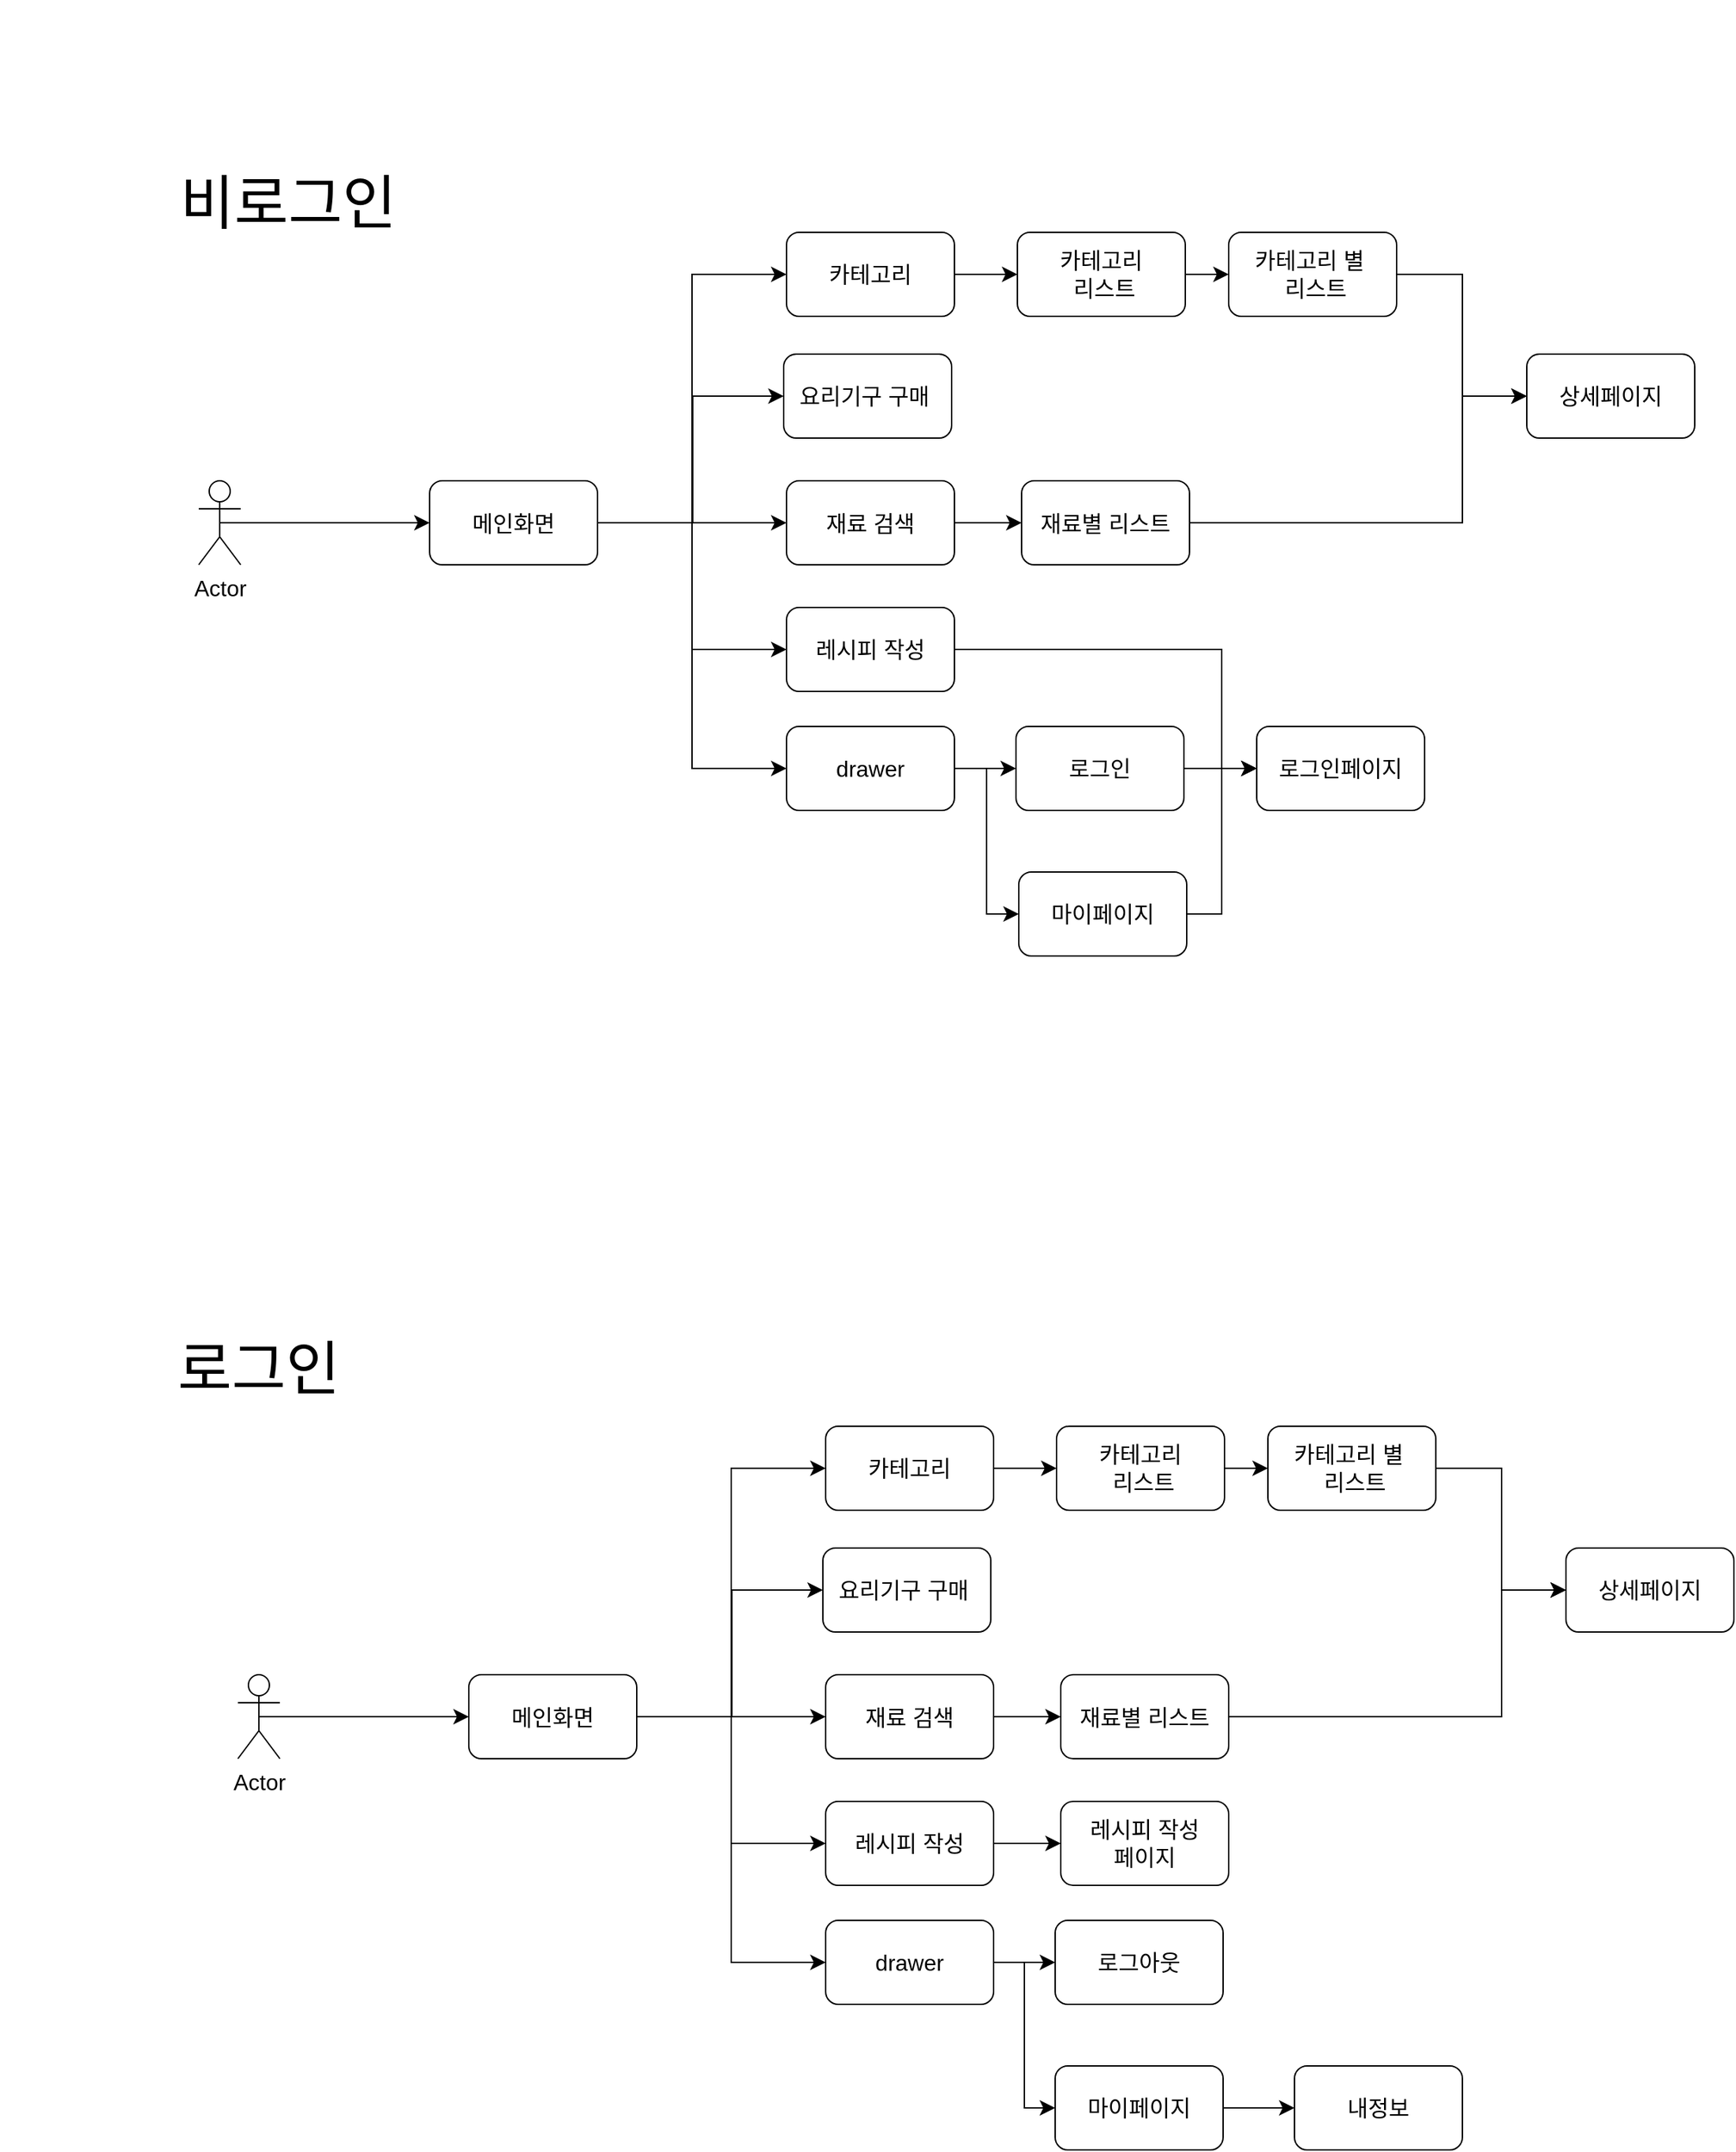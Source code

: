 <mxfile version="21.7.4" type="device">
  <diagram name="페이지-1" id="iwLooRadtHO6xEn8P8Ku">
    <mxGraphModel dx="4497" dy="2800" grid="0" gridSize="10" guides="1" tooltips="1" connect="1" arrows="1" fold="1" page="0" pageScale="1" pageWidth="827" pageHeight="1169" math="0" shadow="0">
      <root>
        <mxCell id="0" />
        <mxCell id="1" parent="0" />
        <mxCell id="E8r4IcUr0whJtbiXx9n1-1" value="Actor" style="shape=umlActor;verticalLabelPosition=bottom;verticalAlign=top;html=1;outlineConnect=0;fontSize=16;" vertex="1" parent="1">
          <mxGeometry x="-181" y="269.5" width="30" height="60" as="geometry" />
        </mxCell>
        <mxCell id="E8r4IcUr0whJtbiXx9n1-34" style="edgeStyle=orthogonalEdgeStyle;rounded=0;orthogonalLoop=1;jettySize=auto;html=1;entryX=0;entryY=0.5;entryDx=0;entryDy=0;fontSize=12;startSize=8;endSize=8;exitX=1;exitY=0.5;exitDx=0;exitDy=0;" edge="1" parent="1" source="E8r4IcUr0whJtbiXx9n1-2" target="E8r4IcUr0whJtbiXx9n1-16">
          <mxGeometry relative="1" as="geometry" />
        </mxCell>
        <mxCell id="E8r4IcUr0whJtbiXx9n1-35" style="edgeStyle=orthogonalEdgeStyle;rounded=0;orthogonalLoop=1;jettySize=auto;html=1;entryX=0;entryY=0.5;entryDx=0;entryDy=0;fontSize=12;startSize=8;endSize=8;exitX=1;exitY=0.5;exitDx=0;exitDy=0;" edge="1" parent="1" source="E8r4IcUr0whJtbiXx9n1-2" target="E8r4IcUr0whJtbiXx9n1-13">
          <mxGeometry relative="1" as="geometry">
            <Array as="points">
              <mxPoint x="172" y="299" />
              <mxPoint x="172" y="209" />
            </Array>
          </mxGeometry>
        </mxCell>
        <mxCell id="E8r4IcUr0whJtbiXx9n1-36" style="edgeStyle=none;curved=1;rounded=0;orthogonalLoop=1;jettySize=auto;html=1;entryX=0;entryY=0.5;entryDx=0;entryDy=0;fontSize=12;startSize=8;endSize=8;" edge="1" parent="1" source="E8r4IcUr0whJtbiXx9n1-2" target="E8r4IcUr0whJtbiXx9n1-18">
          <mxGeometry relative="1" as="geometry" />
        </mxCell>
        <mxCell id="E8r4IcUr0whJtbiXx9n1-37" style="edgeStyle=orthogonalEdgeStyle;rounded=0;orthogonalLoop=1;jettySize=auto;html=1;entryX=0;entryY=0.5;entryDx=0;entryDy=0;fontSize=12;startSize=8;endSize=8;exitX=1;exitY=0.5;exitDx=0;exitDy=0;" edge="1" parent="1" source="E8r4IcUr0whJtbiXx9n1-2" target="E8r4IcUr0whJtbiXx9n1-9">
          <mxGeometry relative="1" as="geometry" />
        </mxCell>
        <mxCell id="E8r4IcUr0whJtbiXx9n1-39" style="edgeStyle=orthogonalEdgeStyle;rounded=0;orthogonalLoop=1;jettySize=auto;html=1;entryX=0;entryY=0.5;entryDx=0;entryDy=0;fontSize=12;startSize=8;endSize=8;exitX=1;exitY=0.5;exitDx=0;exitDy=0;" edge="1" parent="1" source="E8r4IcUr0whJtbiXx9n1-2" target="E8r4IcUr0whJtbiXx9n1-10">
          <mxGeometry relative="1" as="geometry" />
        </mxCell>
        <mxCell id="E8r4IcUr0whJtbiXx9n1-2" value="메인화면" style="rounded=1;whiteSpace=wrap;html=1;fontSize=16;" vertex="1" parent="1">
          <mxGeometry x="-16" y="269.5" width="120" height="60" as="geometry" />
        </mxCell>
        <mxCell id="E8r4IcUr0whJtbiXx9n1-38" style="edgeStyle=orthogonalEdgeStyle;rounded=0;orthogonalLoop=1;jettySize=auto;html=1;entryX=0;entryY=0.5;entryDx=0;entryDy=0;fontSize=12;startSize=8;endSize=8;" edge="1" parent="1" source="E8r4IcUr0whJtbiXx9n1-9" target="E8r4IcUr0whJtbiXx9n1-28">
          <mxGeometry relative="1" as="geometry">
            <Array as="points">
              <mxPoint x="550" y="390" />
              <mxPoint x="550" y="475" />
            </Array>
          </mxGeometry>
        </mxCell>
        <mxCell id="E8r4IcUr0whJtbiXx9n1-9" value="레시피 작성" style="rounded=1;whiteSpace=wrap;html=1;fontSize=16;" vertex="1" parent="1">
          <mxGeometry x="239" y="360" width="120" height="60" as="geometry" />
        </mxCell>
        <mxCell id="E8r4IcUr0whJtbiXx9n1-26" style="edgeStyle=none;curved=1;rounded=0;orthogonalLoop=1;jettySize=auto;html=1;entryX=0;entryY=0.5;entryDx=0;entryDy=0;fontSize=12;startSize=8;endSize=8;" edge="1" parent="1" source="E8r4IcUr0whJtbiXx9n1-10" target="E8r4IcUr0whJtbiXx9n1-11">
          <mxGeometry relative="1" as="geometry" />
        </mxCell>
        <mxCell id="E8r4IcUr0whJtbiXx9n1-27" style="edgeStyle=orthogonalEdgeStyle;rounded=0;orthogonalLoop=1;jettySize=auto;html=1;entryX=0;entryY=0.5;entryDx=0;entryDy=0;fontSize=12;startSize=8;endSize=8;exitX=1;exitY=0.5;exitDx=0;exitDy=0;" edge="1" parent="1" source="E8r4IcUr0whJtbiXx9n1-10" target="E8r4IcUr0whJtbiXx9n1-12">
          <mxGeometry relative="1" as="geometry" />
        </mxCell>
        <mxCell id="E8r4IcUr0whJtbiXx9n1-10" value="drawer" style="rounded=1;whiteSpace=wrap;html=1;fontSize=16;" vertex="1" parent="1">
          <mxGeometry x="239" y="445" width="120" height="60" as="geometry" />
        </mxCell>
        <mxCell id="E8r4IcUr0whJtbiXx9n1-29" style="edgeStyle=none;curved=1;rounded=0;orthogonalLoop=1;jettySize=auto;html=1;entryX=0;entryY=0.5;entryDx=0;entryDy=0;fontSize=12;startSize=8;endSize=8;" edge="1" parent="1" source="E8r4IcUr0whJtbiXx9n1-11" target="E8r4IcUr0whJtbiXx9n1-28">
          <mxGeometry relative="1" as="geometry" />
        </mxCell>
        <mxCell id="E8r4IcUr0whJtbiXx9n1-11" value="로그인" style="rounded=1;whiteSpace=wrap;html=1;fontSize=16;" vertex="1" parent="1">
          <mxGeometry x="403" y="445" width="120" height="60" as="geometry" />
        </mxCell>
        <mxCell id="E8r4IcUr0whJtbiXx9n1-30" style="edgeStyle=orthogonalEdgeStyle;rounded=0;orthogonalLoop=1;jettySize=auto;html=1;entryX=0;entryY=0.5;entryDx=0;entryDy=0;fontSize=12;startSize=8;endSize=8;" edge="1" parent="1" source="E8r4IcUr0whJtbiXx9n1-12" target="E8r4IcUr0whJtbiXx9n1-28">
          <mxGeometry relative="1" as="geometry" />
        </mxCell>
        <mxCell id="E8r4IcUr0whJtbiXx9n1-12" value="마이페이지" style="rounded=1;whiteSpace=wrap;html=1;fontSize=16;" vertex="1" parent="1">
          <mxGeometry x="405" y="549" width="120" height="60" as="geometry" />
        </mxCell>
        <mxCell id="E8r4IcUr0whJtbiXx9n1-13" value="요리기구 구매&amp;nbsp;" style="rounded=1;whiteSpace=wrap;html=1;fontSize=16;" vertex="1" parent="1">
          <mxGeometry x="237" y="179" width="120" height="60" as="geometry" />
        </mxCell>
        <mxCell id="E8r4IcUr0whJtbiXx9n1-14" style="edgeStyle=none;curved=1;rounded=0;orthogonalLoop=1;jettySize=auto;html=1;exitX=0.5;exitY=0.5;exitDx=0;exitDy=0;exitPerimeter=0;fontSize=12;startSize=8;endSize=8;entryX=0;entryY=0.5;entryDx=0;entryDy=0;" edge="1" parent="1" source="E8r4IcUr0whJtbiXx9n1-1" target="E8r4IcUr0whJtbiXx9n1-2">
          <mxGeometry relative="1" as="geometry" />
        </mxCell>
        <mxCell id="E8r4IcUr0whJtbiXx9n1-22" style="edgeStyle=none;curved=1;rounded=0;orthogonalLoop=1;jettySize=auto;html=1;entryX=0;entryY=0.5;entryDx=0;entryDy=0;fontSize=12;startSize=8;endSize=8;" edge="1" parent="1" source="E8r4IcUr0whJtbiXx9n1-16" target="E8r4IcUr0whJtbiXx9n1-17">
          <mxGeometry relative="1" as="geometry" />
        </mxCell>
        <mxCell id="E8r4IcUr0whJtbiXx9n1-16" value="카테고리" style="rounded=1;whiteSpace=wrap;html=1;fontSize=16;" vertex="1" parent="1">
          <mxGeometry x="239" y="92" width="120" height="60" as="geometry" />
        </mxCell>
        <mxCell id="E8r4IcUr0whJtbiXx9n1-32" style="edgeStyle=none;curved=1;rounded=0;orthogonalLoop=1;jettySize=auto;html=1;entryX=0;entryY=0.5;entryDx=0;entryDy=0;fontSize=12;startSize=8;endSize=8;" edge="1" parent="1" source="E8r4IcUr0whJtbiXx9n1-17" target="E8r4IcUr0whJtbiXx9n1-31">
          <mxGeometry relative="1" as="geometry" />
        </mxCell>
        <mxCell id="E8r4IcUr0whJtbiXx9n1-17" value="카테고리&lt;br&gt;&amp;nbsp;리스트" style="rounded=1;whiteSpace=wrap;html=1;fontSize=16;" vertex="1" parent="1">
          <mxGeometry x="404" y="92" width="120" height="60" as="geometry" />
        </mxCell>
        <mxCell id="E8r4IcUr0whJtbiXx9n1-25" style="edgeStyle=none;curved=1;rounded=0;orthogonalLoop=1;jettySize=auto;html=1;entryX=0;entryY=0.5;entryDx=0;entryDy=0;fontSize=12;startSize=8;endSize=8;exitX=1;exitY=0.5;exitDx=0;exitDy=0;" edge="1" parent="1" source="E8r4IcUr0whJtbiXx9n1-18" target="E8r4IcUr0whJtbiXx9n1-21">
          <mxGeometry relative="1" as="geometry" />
        </mxCell>
        <mxCell id="E8r4IcUr0whJtbiXx9n1-18" value="재료 검색" style="rounded=1;whiteSpace=wrap;html=1;fontSize=16;" vertex="1" parent="1">
          <mxGeometry x="239" y="269.5" width="120" height="60" as="geometry" />
        </mxCell>
        <mxCell id="E8r4IcUr0whJtbiXx9n1-20" value="상세페이지" style="rounded=1;whiteSpace=wrap;html=1;fontSize=16;" vertex="1" parent="1">
          <mxGeometry x="768" y="179" width="120" height="60" as="geometry" />
        </mxCell>
        <mxCell id="E8r4IcUr0whJtbiXx9n1-24" style="edgeStyle=orthogonalEdgeStyle;rounded=0;orthogonalLoop=1;jettySize=auto;html=1;entryX=0;entryY=0.5;entryDx=0;entryDy=0;fontSize=12;startSize=8;endSize=8;" edge="1" parent="1" source="E8r4IcUr0whJtbiXx9n1-21" target="E8r4IcUr0whJtbiXx9n1-20">
          <mxGeometry relative="1" as="geometry">
            <Array as="points">
              <mxPoint x="722" y="300" />
              <mxPoint x="722" y="209" />
            </Array>
          </mxGeometry>
        </mxCell>
        <mxCell id="E8r4IcUr0whJtbiXx9n1-21" value="재료별 리스트" style="rounded=1;whiteSpace=wrap;html=1;fontSize=16;" vertex="1" parent="1">
          <mxGeometry x="407" y="269.5" width="120" height="60" as="geometry" />
        </mxCell>
        <mxCell id="E8r4IcUr0whJtbiXx9n1-28" value="로그인페이지" style="rounded=1;whiteSpace=wrap;html=1;fontSize=16;" vertex="1" parent="1">
          <mxGeometry x="575" y="445" width="120" height="60" as="geometry" />
        </mxCell>
        <mxCell id="E8r4IcUr0whJtbiXx9n1-33" style="edgeStyle=orthogonalEdgeStyle;rounded=0;orthogonalLoop=1;jettySize=auto;html=1;exitX=1;exitY=0.5;exitDx=0;exitDy=0;entryX=0;entryY=0.5;entryDx=0;entryDy=0;fontSize=12;startSize=8;endSize=8;" edge="1" parent="1" source="E8r4IcUr0whJtbiXx9n1-31" target="E8r4IcUr0whJtbiXx9n1-20">
          <mxGeometry relative="1" as="geometry">
            <Array as="points">
              <mxPoint x="722" y="122" />
              <mxPoint x="722" y="209" />
            </Array>
          </mxGeometry>
        </mxCell>
        <mxCell id="E8r4IcUr0whJtbiXx9n1-31" value="카테고리 별&amp;nbsp;&lt;br&gt;&amp;nbsp;리스트" style="rounded=1;whiteSpace=wrap;html=1;fontSize=16;" vertex="1" parent="1">
          <mxGeometry x="555" y="92" width="120" height="60" as="geometry" />
        </mxCell>
        <mxCell id="E8r4IcUr0whJtbiXx9n1-40" value="Actor" style="shape=umlActor;verticalLabelPosition=bottom;verticalAlign=top;html=1;outlineConnect=0;fontSize=16;" vertex="1" parent="1">
          <mxGeometry x="-153" y="1122.5" width="30" height="60" as="geometry" />
        </mxCell>
        <mxCell id="E8r4IcUr0whJtbiXx9n1-41" style="edgeStyle=orthogonalEdgeStyle;rounded=0;orthogonalLoop=1;jettySize=auto;html=1;entryX=0;entryY=0.5;entryDx=0;entryDy=0;fontSize=12;startSize=8;endSize=8;exitX=1;exitY=0.5;exitDx=0;exitDy=0;" edge="1" parent="1" source="E8r4IcUr0whJtbiXx9n1-46" target="E8r4IcUr0whJtbiXx9n1-59">
          <mxGeometry relative="1" as="geometry" />
        </mxCell>
        <mxCell id="E8r4IcUr0whJtbiXx9n1-42" style="edgeStyle=orthogonalEdgeStyle;rounded=0;orthogonalLoop=1;jettySize=auto;html=1;entryX=0;entryY=0.5;entryDx=0;entryDy=0;fontSize=12;startSize=8;endSize=8;exitX=1;exitY=0.5;exitDx=0;exitDy=0;" edge="1" parent="1" source="E8r4IcUr0whJtbiXx9n1-46" target="E8r4IcUr0whJtbiXx9n1-56">
          <mxGeometry relative="1" as="geometry">
            <Array as="points">
              <mxPoint x="200" y="1152" />
              <mxPoint x="200" y="1062" />
            </Array>
          </mxGeometry>
        </mxCell>
        <mxCell id="E8r4IcUr0whJtbiXx9n1-43" style="edgeStyle=none;curved=1;rounded=0;orthogonalLoop=1;jettySize=auto;html=1;entryX=0;entryY=0.5;entryDx=0;entryDy=0;fontSize=12;startSize=8;endSize=8;" edge="1" parent="1" source="E8r4IcUr0whJtbiXx9n1-46" target="E8r4IcUr0whJtbiXx9n1-63">
          <mxGeometry relative="1" as="geometry" />
        </mxCell>
        <mxCell id="E8r4IcUr0whJtbiXx9n1-44" style="edgeStyle=orthogonalEdgeStyle;rounded=0;orthogonalLoop=1;jettySize=auto;html=1;entryX=0;entryY=0.5;entryDx=0;entryDy=0;fontSize=12;startSize=8;endSize=8;exitX=1;exitY=0.5;exitDx=0;exitDy=0;" edge="1" parent="1" source="E8r4IcUr0whJtbiXx9n1-46" target="E8r4IcUr0whJtbiXx9n1-48">
          <mxGeometry relative="1" as="geometry" />
        </mxCell>
        <mxCell id="E8r4IcUr0whJtbiXx9n1-45" style="edgeStyle=orthogonalEdgeStyle;rounded=0;orthogonalLoop=1;jettySize=auto;html=1;entryX=0;entryY=0.5;entryDx=0;entryDy=0;fontSize=12;startSize=8;endSize=8;exitX=1;exitY=0.5;exitDx=0;exitDy=0;" edge="1" parent="1" source="E8r4IcUr0whJtbiXx9n1-46" target="E8r4IcUr0whJtbiXx9n1-51">
          <mxGeometry relative="1" as="geometry" />
        </mxCell>
        <mxCell id="E8r4IcUr0whJtbiXx9n1-46" value="메인화면" style="rounded=1;whiteSpace=wrap;html=1;fontSize=16;" vertex="1" parent="1">
          <mxGeometry x="12" y="1122.5" width="120" height="60" as="geometry" />
        </mxCell>
        <mxCell id="E8r4IcUr0whJtbiXx9n1-77" style="edgeStyle=none;curved=1;rounded=0;orthogonalLoop=1;jettySize=auto;html=1;entryX=0;entryY=0.5;entryDx=0;entryDy=0;fontSize=12;startSize=8;endSize=8;" edge="1" parent="1" source="E8r4IcUr0whJtbiXx9n1-48" target="E8r4IcUr0whJtbiXx9n1-73">
          <mxGeometry relative="1" as="geometry" />
        </mxCell>
        <mxCell id="E8r4IcUr0whJtbiXx9n1-48" value="레시피 작성" style="rounded=1;whiteSpace=wrap;html=1;fontSize=16;" vertex="1" parent="1">
          <mxGeometry x="267" y="1213" width="120" height="60" as="geometry" />
        </mxCell>
        <mxCell id="E8r4IcUr0whJtbiXx9n1-49" style="edgeStyle=none;curved=1;rounded=0;orthogonalLoop=1;jettySize=auto;html=1;entryX=0;entryY=0.5;entryDx=0;entryDy=0;fontSize=12;startSize=8;endSize=8;" edge="1" parent="1" source="E8r4IcUr0whJtbiXx9n1-51" target="E8r4IcUr0whJtbiXx9n1-53">
          <mxGeometry relative="1" as="geometry" />
        </mxCell>
        <mxCell id="E8r4IcUr0whJtbiXx9n1-72" style="edgeStyle=orthogonalEdgeStyle;rounded=0;orthogonalLoop=1;jettySize=auto;html=1;entryX=0;entryY=0.5;entryDx=0;entryDy=0;fontSize=12;startSize=8;endSize=8;exitX=1;exitY=0.5;exitDx=0;exitDy=0;" edge="1" parent="1" source="E8r4IcUr0whJtbiXx9n1-51" target="E8r4IcUr0whJtbiXx9n1-55">
          <mxGeometry relative="1" as="geometry" />
        </mxCell>
        <mxCell id="E8r4IcUr0whJtbiXx9n1-51" value="drawer" style="rounded=1;whiteSpace=wrap;html=1;fontSize=16;" vertex="1" parent="1">
          <mxGeometry x="267" y="1298" width="120" height="60" as="geometry" />
        </mxCell>
        <mxCell id="E8r4IcUr0whJtbiXx9n1-53" value="로그아웃" style="rounded=1;whiteSpace=wrap;html=1;fontSize=16;" vertex="1" parent="1">
          <mxGeometry x="431" y="1298" width="120" height="60" as="geometry" />
        </mxCell>
        <mxCell id="E8r4IcUr0whJtbiXx9n1-76" style="edgeStyle=none;curved=1;rounded=0;orthogonalLoop=1;jettySize=auto;html=1;entryX=0;entryY=0.5;entryDx=0;entryDy=0;fontSize=12;startSize=8;endSize=8;" edge="1" parent="1" source="E8r4IcUr0whJtbiXx9n1-55" target="E8r4IcUr0whJtbiXx9n1-74">
          <mxGeometry relative="1" as="geometry" />
        </mxCell>
        <mxCell id="E8r4IcUr0whJtbiXx9n1-55" value="마이페이지" style="rounded=1;whiteSpace=wrap;html=1;fontSize=16;" vertex="1" parent="1">
          <mxGeometry x="431" y="1402" width="120" height="60" as="geometry" />
        </mxCell>
        <mxCell id="E8r4IcUr0whJtbiXx9n1-56" value="요리기구 구매&amp;nbsp;" style="rounded=1;whiteSpace=wrap;html=1;fontSize=16;" vertex="1" parent="1">
          <mxGeometry x="265" y="1032" width="120" height="60" as="geometry" />
        </mxCell>
        <mxCell id="E8r4IcUr0whJtbiXx9n1-57" style="edgeStyle=none;curved=1;rounded=0;orthogonalLoop=1;jettySize=auto;html=1;exitX=0.5;exitY=0.5;exitDx=0;exitDy=0;exitPerimeter=0;fontSize=12;startSize=8;endSize=8;entryX=0;entryY=0.5;entryDx=0;entryDy=0;" edge="1" parent="1" source="E8r4IcUr0whJtbiXx9n1-40" target="E8r4IcUr0whJtbiXx9n1-46">
          <mxGeometry relative="1" as="geometry" />
        </mxCell>
        <mxCell id="E8r4IcUr0whJtbiXx9n1-58" style="edgeStyle=none;curved=1;rounded=0;orthogonalLoop=1;jettySize=auto;html=1;entryX=0;entryY=0.5;entryDx=0;entryDy=0;fontSize=12;startSize=8;endSize=8;" edge="1" parent="1" source="E8r4IcUr0whJtbiXx9n1-59" target="E8r4IcUr0whJtbiXx9n1-61">
          <mxGeometry relative="1" as="geometry" />
        </mxCell>
        <mxCell id="E8r4IcUr0whJtbiXx9n1-59" value="카테고리" style="rounded=1;whiteSpace=wrap;html=1;fontSize=16;" vertex="1" parent="1">
          <mxGeometry x="267" y="945" width="120" height="60" as="geometry" />
        </mxCell>
        <mxCell id="E8r4IcUr0whJtbiXx9n1-60" style="edgeStyle=none;curved=1;rounded=0;orthogonalLoop=1;jettySize=auto;html=1;entryX=0;entryY=0.5;entryDx=0;entryDy=0;fontSize=12;startSize=8;endSize=8;" edge="1" parent="1" source="E8r4IcUr0whJtbiXx9n1-61" target="E8r4IcUr0whJtbiXx9n1-69">
          <mxGeometry relative="1" as="geometry" />
        </mxCell>
        <mxCell id="E8r4IcUr0whJtbiXx9n1-61" value="카테고리&lt;br&gt;&amp;nbsp;리스트" style="rounded=1;whiteSpace=wrap;html=1;fontSize=16;" vertex="1" parent="1">
          <mxGeometry x="432" y="945" width="120" height="60" as="geometry" />
        </mxCell>
        <mxCell id="E8r4IcUr0whJtbiXx9n1-62" style="edgeStyle=none;curved=1;rounded=0;orthogonalLoop=1;jettySize=auto;html=1;entryX=0;entryY=0.5;entryDx=0;entryDy=0;fontSize=12;startSize=8;endSize=8;exitX=1;exitY=0.5;exitDx=0;exitDy=0;" edge="1" parent="1" source="E8r4IcUr0whJtbiXx9n1-63" target="E8r4IcUr0whJtbiXx9n1-66">
          <mxGeometry relative="1" as="geometry" />
        </mxCell>
        <mxCell id="E8r4IcUr0whJtbiXx9n1-63" value="재료 검색" style="rounded=1;whiteSpace=wrap;html=1;fontSize=16;" vertex="1" parent="1">
          <mxGeometry x="267" y="1122.5" width="120" height="60" as="geometry" />
        </mxCell>
        <mxCell id="E8r4IcUr0whJtbiXx9n1-64" value="상세페이지" style="rounded=1;whiteSpace=wrap;html=1;fontSize=16;" vertex="1" parent="1">
          <mxGeometry x="796" y="1032" width="120" height="60" as="geometry" />
        </mxCell>
        <mxCell id="E8r4IcUr0whJtbiXx9n1-65" style="edgeStyle=orthogonalEdgeStyle;rounded=0;orthogonalLoop=1;jettySize=auto;html=1;entryX=0;entryY=0.5;entryDx=0;entryDy=0;fontSize=12;startSize=8;endSize=8;" edge="1" parent="1" source="E8r4IcUr0whJtbiXx9n1-66" target="E8r4IcUr0whJtbiXx9n1-64">
          <mxGeometry relative="1" as="geometry">
            <Array as="points">
              <mxPoint x="750" y="1153" />
              <mxPoint x="750" y="1062" />
            </Array>
          </mxGeometry>
        </mxCell>
        <mxCell id="E8r4IcUr0whJtbiXx9n1-66" value="재료별 리스트" style="rounded=1;whiteSpace=wrap;html=1;fontSize=16;" vertex="1" parent="1">
          <mxGeometry x="435" y="1122.5" width="120" height="60" as="geometry" />
        </mxCell>
        <mxCell id="E8r4IcUr0whJtbiXx9n1-68" style="edgeStyle=orthogonalEdgeStyle;rounded=0;orthogonalLoop=1;jettySize=auto;html=1;exitX=1;exitY=0.5;exitDx=0;exitDy=0;entryX=0;entryY=0.5;entryDx=0;entryDy=0;fontSize=12;startSize=8;endSize=8;" edge="1" parent="1" source="E8r4IcUr0whJtbiXx9n1-69" target="E8r4IcUr0whJtbiXx9n1-64">
          <mxGeometry relative="1" as="geometry">
            <Array as="points">
              <mxPoint x="750" y="975" />
              <mxPoint x="750" y="1062" />
            </Array>
          </mxGeometry>
        </mxCell>
        <mxCell id="E8r4IcUr0whJtbiXx9n1-69" value="카테고리 별&amp;nbsp;&lt;br&gt;&amp;nbsp;리스트" style="rounded=1;whiteSpace=wrap;html=1;fontSize=16;" vertex="1" parent="1">
          <mxGeometry x="583" y="945" width="120" height="60" as="geometry" />
        </mxCell>
        <mxCell id="E8r4IcUr0whJtbiXx9n1-70" value="&lt;font style=&quot;font-size: 42px;&quot;&gt;비로그인&lt;/font&gt;" style="text;html=1;strokeColor=none;fillColor=none;align=center;verticalAlign=middle;whiteSpace=wrap;rounded=0;fontSize=16;" vertex="1" parent="1">
          <mxGeometry x="-302" y="-74" width="370" height="292" as="geometry" />
        </mxCell>
        <mxCell id="E8r4IcUr0whJtbiXx9n1-71" value="&lt;font style=&quot;font-size: 42px;&quot;&gt;로그인&lt;/font&gt;" style="text;html=1;strokeColor=none;fillColor=none;align=center;verticalAlign=middle;whiteSpace=wrap;rounded=0;fontSize=16;" vertex="1" parent="1">
          <mxGeometry x="-323" y="759" width="370" height="292" as="geometry" />
        </mxCell>
        <mxCell id="E8r4IcUr0whJtbiXx9n1-73" value="레시피 작성&lt;br&gt;페이지" style="rounded=1;whiteSpace=wrap;html=1;fontSize=16;" vertex="1" parent="1">
          <mxGeometry x="435" y="1213" width="120" height="60" as="geometry" />
        </mxCell>
        <mxCell id="E8r4IcUr0whJtbiXx9n1-74" value="내정보" style="rounded=1;whiteSpace=wrap;html=1;fontSize=16;" vertex="1" parent="1">
          <mxGeometry x="602" y="1402" width="120" height="60" as="geometry" />
        </mxCell>
      </root>
    </mxGraphModel>
  </diagram>
</mxfile>
